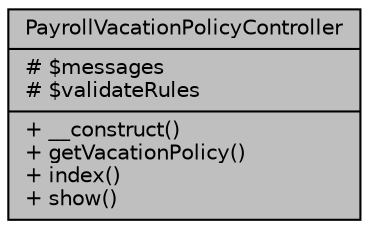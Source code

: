 digraph "PayrollVacationPolicyController"
{
 // LATEX_PDF_SIZE
  bgcolor="transparent";
  edge [fontname="Helvetica",fontsize="10",labelfontname="Helvetica",labelfontsize="10"];
  node [fontname="Helvetica",fontsize="10",shape=record];
  Node1 [label="{PayrollVacationPolicyController\n|# $messages\l# $validateRules\l|+ __construct()\l+ getVacationPolicy()\l+ index()\l+ show()\l}",height=0.2,width=0.4,color="black", fillcolor="grey75", style="filled", fontcolor="black",tooltip="Controlador de políticas vacacionales."];
}
